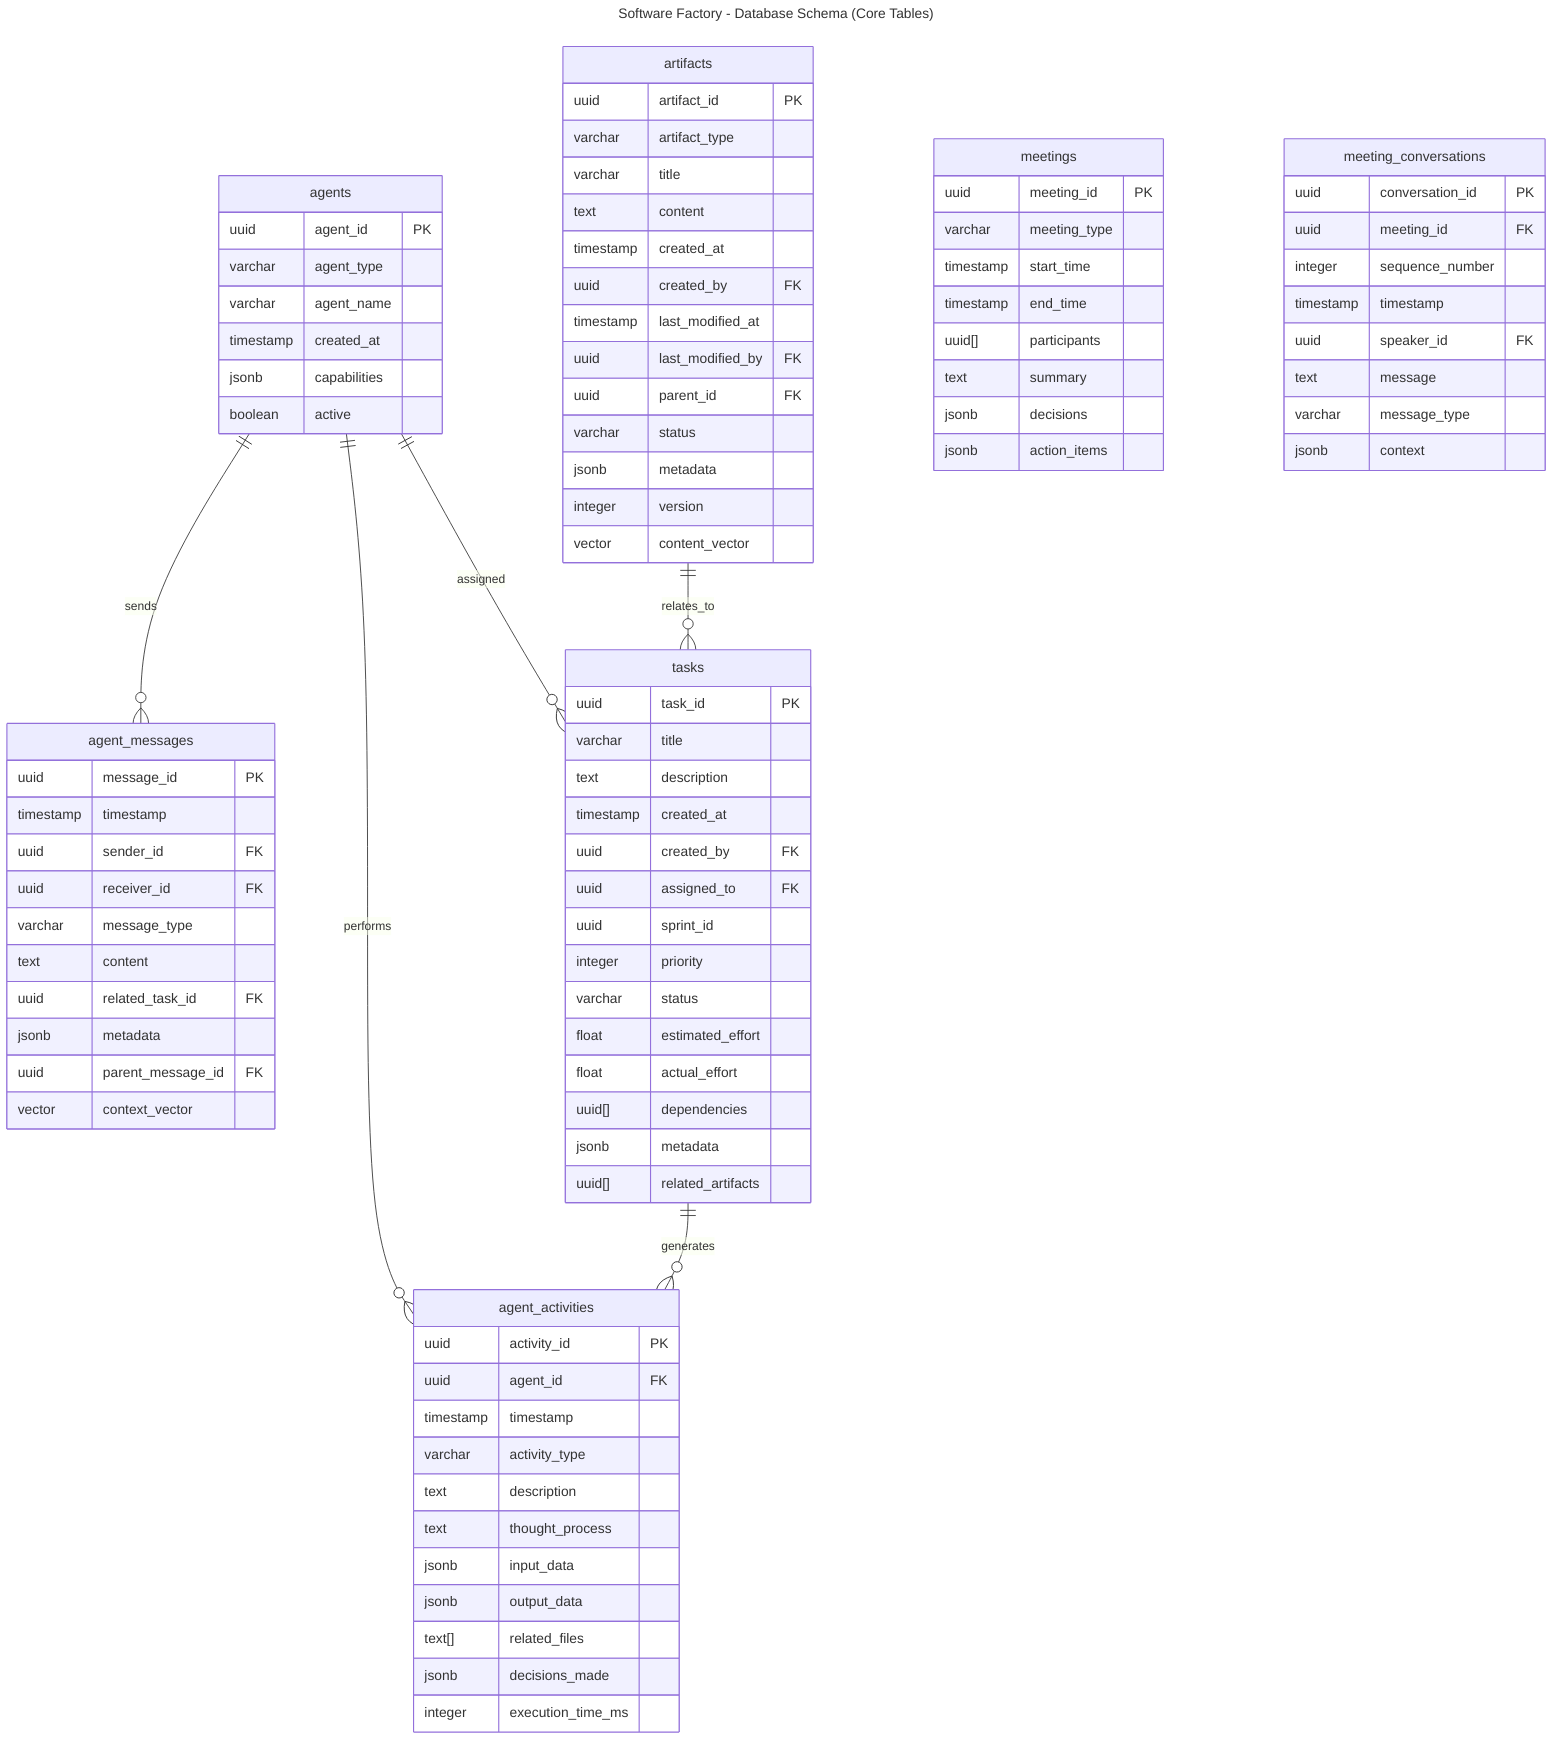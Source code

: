 ---
title: Software Factory - Database Schema (Core Tables)
---
erDiagram
    agents ||--o{ agent_activities : performs
    agents ||--o{ agent_messages : sends
    agents ||--o{ tasks : assigned
    tasks ||--o{ agent_activities : generates
    artifacts ||--o{ tasks : relates_to
    
    agents {
        uuid agent_id PK
        varchar agent_type
        varchar agent_name
        timestamp created_at
        jsonb capabilities
        boolean active
    }
    
    agent_messages {
        uuid message_id PK
        timestamp timestamp
        uuid sender_id FK
        uuid receiver_id FK
        varchar message_type
        text content
        uuid related_task_id FK
        jsonb metadata
        uuid parent_message_id FK
        vector context_vector
    }
    
    agent_activities {
        uuid activity_id PK
        uuid agent_id FK
        timestamp timestamp
        varchar activity_type
        text description
        text thought_process
        jsonb input_data
        jsonb output_data
        text[] related_files
        jsonb decisions_made
        integer execution_time_ms
    }
    
    artifacts {
        uuid artifact_id PK
        varchar artifact_type
        varchar title
        text content
        timestamp created_at
        uuid created_by FK
        timestamp last_modified_at
        uuid last_modified_by FK
        uuid parent_id FK
        varchar status
        jsonb metadata
        integer version
        vector content_vector
    }
    
    tasks {
        uuid task_id PK
        varchar title
        text description
        timestamp created_at
        uuid created_by FK
        uuid assigned_to FK
        uuid sprint_id
        integer priority
        varchar status
        float estimated_effort
        float actual_effort
        uuid[] dependencies
        jsonb metadata
        uuid[] related_artifacts
    }
    
    meetings {
        uuid meeting_id PK
        varchar meeting_type
        timestamp start_time
        timestamp end_time
        uuid[] participants
        text summary
        jsonb decisions
        jsonb action_items
    }
    
    meeting_conversations {
        uuid conversation_id PK
        uuid meeting_id FK
        integer sequence_number
        timestamp timestamp
        uuid speaker_id FK
        text message
        varchar message_type
        jsonb context
    }